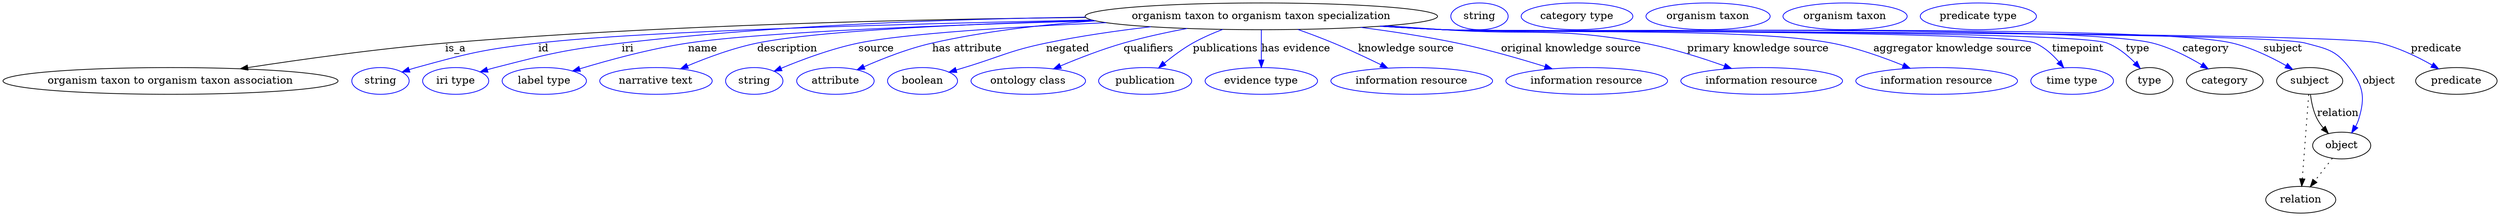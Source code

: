 digraph {
	graph [bb="0,0,3346.5,283"];
	node [label="\N"];
	"organism taxon to organism taxon specialization"	[height=0.5,
		label="organism taxon to organism taxon specialization",
		pos="1686.9,265",
		width=6.5716];
	"organism taxon to organism taxon association"	[height=0.5,
		pos="224.88,178",
		width=6.2467];
	"organism taxon to organism taxon specialization" -> "organism taxon to organism taxon association"	[label=is_a,
		lp="606.88,221.5",
		pos="e,318.36,194.41 1450.9,263.46 1229.1,261.3 887.94,253.7 592.88,229 503.29,221.5 402.11,207.34 328.56,195.99"];
	id	[color=blue,
		height=0.5,
		label=string,
		pos="505.88,178",
		width=1.0652];
	"organism taxon to organism taxon specialization" -> id	[color=blue,
		label=id,
		lp="724.88,221.5",
		pos="e,534.86,190.01 1459.2,260.05 1218.8,255.11 855.86,245.26 717.88,229 644.04,220.3 625.55,215.79 553.88,196 550.77,195.14 547.57,\
194.18 544.37,193.17",
		style=solid];
	iri	[color=blue,
		height=0.5,
		label="iri type",
		pos="606.88,178",
		width=1.2277];
	"organism taxon to organism taxon specialization" -> iri	[color=blue,
		label=iri,
		lp="836.88,221.5",
		pos="e,639.78,190.21 1450.3,264 1277.6,261.66 1038,253.54 828.88,229 752.87,220.08 734,215.05 659.88,196 656.5,195.13 653.02,194.17 649.54,\
193.16",
		style=solid];
	name	[color=blue,
		height=0.5,
		label="label type",
		pos="725.88,178",
		width=1.5707];
	"organism taxon to organism taxon specialization" -> name	[color=blue,
		label=name,
		lp="937.88,221.5",
		pos="e,764,191.46 1463.6,259.01 1274.7,253.84 1019.1,244.32 917.88,229 868.01,221.46 812.38,206.19 773.89,194.5",
		style=solid];
	description	[color=blue,
		height=0.5,
		label="narrative text",
		pos="875.88,178",
		width=2.0943];
	"organism taxon to organism taxon specialization" -> description	[color=blue,
		label=description,
		lp="1051.4,221.5",
		pos="e,908.62,194.32 1460.8,259.61 1298.3,255.06 1094,246.12 1010.9,229 978.72,222.37 944.02,209.38 917.85,198.3",
		style=solid];
	source	[color=blue,
		height=0.5,
		label=string,
		pos="1007.9,178",
		width=1.0652];
	"organism taxon to organism taxon specialization" -> source	[color=blue,
		label=source,
		lp="1169.9,221.5",
		pos="e,1034.5,191.19 1477.8,256.54 1353.2,250.91 1207.7,241.92 1145.9,229 1110.2,221.55 1071.4,206.83 1044,195.28",
		style=solid];
	"has attribute"	[color=blue,
		height=0.5,
		label=attribute,
		pos="1115.9,178",
		width=1.4443];
	"organism taxon to organism taxon specialization" -> "has attribute"	[color=blue,
		label="has attribute",
		lp="1291.9,221.5",
		pos="e,1144.8,193.03 1463.8,258.97 1393.1,254.02 1315.1,245.04 1244.9,229 1213.3,221.8 1179.2,208.32 1154,197.17",
		style=solid];
	negated	[color=blue,
		height=0.5,
		label=boolean,
		pos="1232.9,178",
		width=1.2999];
	"organism taxon to organism taxon specialization" -> negated	[color=blue,
		label=negated,
		lp="1426.9,221.5",
		pos="e,1268.1,189.93 1538.3,250.93 1493,245.63 1443.1,238.46 1397.9,229 1347.9,218.56 1336.7,210.87 1287.9,196 1284.6,194.99 1281.2,193.95 \
1277.7,192.9",
		style=solid];
	qualifiers	[color=blue,
		height=0.5,
		label="ontology class",
		pos="1373.9,178",
		width=2.1304];
	"organism taxon to organism taxon specialization" -> qualifiers	[color=blue,
		label=qualifiers,
		lp="1535.4,221.5",
		pos="e,1407.8,194.24 1587.2,248.64 1559.3,243.41 1529.2,236.85 1501.9,229 1473,220.71 1441.6,208.5 1417.1,198.21",
		style=solid];
	publications	[color=blue,
		height=0.5,
		label=publication,
		pos="1530.9,178",
		width=1.7332];
	"organism taxon to organism taxon specialization" -> publications	[color=blue,
		label=publications,
		lp="1638.9,221.5",
		pos="e,1548.9,195.45 1635,247.38 1621.6,242.24 1607.4,236.05 1594.9,229 1581.4,221.42 1567.8,211.19 1556.6,201.95",
		style=solid];
	"has evidence"	[color=blue,
		height=0.5,
		label="evidence type",
		pos="1686.9,178",
		width=2.0943];
	"organism taxon to organism taxon specialization" -> "has evidence"	[color=blue,
		label="has evidence",
		lp="1733.4,221.5",
		pos="e,1686.9,196.18 1686.9,246.8 1686.9,235.16 1686.9,219.55 1686.9,206.24",
		style=solid];
	"knowledge source"	[color=blue,
		height=0.5,
		label="information resource",
		pos="1888.9,178",
		width=3.015];
	"organism taxon to organism taxon specialization" -> "knowledge source"	[color=blue,
		label="knowledge source",
		lp="1881.4,221.5",
		pos="e,1856.6,195.37 1736.1,247.3 1751.5,241.78 1768.5,235.41 1783.9,229 1805.2,220.11 1828.4,209.19 1847.6,199.83",
		style=solid];
	"original knowledge source"	[color=blue,
		height=0.5,
		label="information resource",
		pos="2123.9,178",
		width=3.015];
	"organism taxon to organism taxon specialization" -> "original knowledge source"	[color=blue,
		label="original knowledge source",
		lp="2102.9,221.5",
		pos="e,2077.5,194.37 1820.3,250.12 1862,244.74 1908.1,237.74 1949.9,229 1989.8,220.66 2033.9,207.94 2067.7,197.41",
		style=solid];
	"primary knowledge source"	[color=blue,
		height=0.5,
		label="information resource",
		pos="2358.9,178",
		width=3.015];
	"organism taxon to organism taxon specialization" -> "primary knowledge source"	[color=blue,
		label="primary knowledge source",
		lp="2353.9,221.5",
		pos="e,2318.3,194.8 1855.3,252.32 1881.3,250.53 1907.8,248.71 1932.9,247 2052,238.88 2083.6,251.17 2200.9,229 2237.7,222.03 2278,209.19 \
2308.7,198.27",
		style=solid];
	"aggregator knowledge source"	[color=blue,
		height=0.5,
		label="information resource",
		pos="2593.9,178",
		width=3.015];
	"organism taxon to organism taxon specialization" -> "aggregator knowledge source"	[color=blue,
		label="aggregator knowledge source",
		lp="2615.4,221.5",
		pos="e,2558.2,195.09 1849.9,251.94 1877.6,250.12 1906.1,248.39 1932.9,247 2048.3,241.01 2339.3,250.57 2452.9,229 2486,222.71 2521.7,209.96 \
2549,198.91",
		style=solid];
	timepoint	[color=blue,
		height=0.5,
		label="time type",
		pos="2775.9,178",
		width=1.5346];
	"organism taxon to organism taxon specialization" -> timepoint	[color=blue,
		label=timepoint,
		lp="2783.9,221.5",
		pos="e,2764.5,195.84 1847.9,251.8 1876.2,249.96 1905.4,248.26 1932.9,247 1976.9,244.98 2685.4,246.32 2725.9,229 2738.4,223.65 2749.5,\
213.54 2758,203.81",
		style=solid];
	type	[height=0.5,
		pos="2879.9,178",
		width=0.86659];
	"organism taxon to organism taxon specialization" -> type	[color=blue,
		label=type,
		lp="2863.9,221.5",
		pos="e,2867.3,194.91 1847.6,251.76 1876,249.92 1905.3,248.23 1932.9,247 1982.3,244.79 2776.8,246.89 2822.9,229 2837.2,223.46 2850.2,212.63 \
2860.2,202.46",
		style=solid];
	category	[height=0.5,
		pos="2980.9,178",
		width=1.4263];
	"organism taxon to organism taxon specialization" -> category	[color=blue,
		label=category,
		lp="2955.4,221.5",
		pos="e,2958.6,194.28 1847.3,251.75 1875.8,249.91 1905.2,248.22 1932.9,247 2038.5,242.36 2781.4,254.88 2883.9,229 2907.4,223.06 2931.7,\
210.55 2950,199.53",
		style=solid];
	subject	[height=0.5,
		pos="3094.9,178",
		width=1.2277];
	"organism taxon to organism taxon specialization" -> subject	[color=blue,
		label=subject,
		lp="3058.9,221.5",
		pos="e,3072,193.58 1846.9,251.73 1875.5,249.88 1905.1,248.2 1932.9,247 2050.3,241.95 2876.5,256.1 2990.9,229 3016.6,222.91 3043.4,209.84 \
3063.3,198.59",
		style=solid];
	object	[height=0.5,
		pos="3137.9,91",
		width=1.0832];
	"organism taxon to organism taxon specialization" -> object	[color=blue,
		label=object,
		lp="3187.9,178",
		pos="e,3151.3,108.09 1846.6,251.72 1875.3,249.86 1905,248.18 1932.9,247 1997.1,244.28 3026.9,245.68 3088.9,229 3117.9,221.2 3129.7,219.95 \
3147.9,196 3166.7,171.13 3169.8,156.9 3160.9,127 3159.8,123.55 3158.4,120.13 3156.6,116.85",
		style=solid];
	predicate	[height=0.5,
		pos="3291.9,178",
		width=1.5165];
	"organism taxon to organism taxon specialization" -> predicate	[color=blue,
		label=predicate,
		lp="3264.9,221.5",
		pos="e,3268,194.32 1846.6,251.69 1875.3,249.84 1905,248.16 1932.9,247 2002.6,244.09 3121,245.12 3188.9,229 3213.8,223.09 3239.6,210.5 \
3259.2,199.43",
		style=solid];
	association_type	[color=blue,
		height=0.5,
		label=string,
		pos="1979.9,265",
		width=1.0652];
	association_category	[color=blue,
		height=0.5,
		label="category type",
		pos="2110.9,265",
		width=2.0762];
	subject -> object	[label=relation,
		lp="3132.9,134.5",
		pos="e,3120,107.23 3096,159.55 3097.2,149.57 3099.7,137.07 3104.9,127 3107.1,122.68 3110,118.52 3113.2,114.66"];
	relation	[height=0.5,
		pos="3082.9,18",
		width=1.2999];
	subject -> relation	[pos="e,3084.2,36.188 3093.6,159.79 3091.5,132.48 3087.4,78.994 3085,46.38",
		style=dotted];
	"organism taxon to organism taxon specialization_subject"	[color=blue,
		height=0.5,
		label="organism taxon",
		pos="2286.9,265",
		width=2.3109];
	object -> relation	[pos="e,3095.7,35.54 3125.4,73.889 3118.5,64.939 3109.7,53.617 3101.9,43.584",
		style=dotted];
	"organism taxon to organism taxon specialization_object"	[color=blue,
		height=0.5,
		label="organism taxon",
		pos="2470.9,265",
		width=2.3109];
	"organism taxon to organism taxon specialization_predicate"	[color=blue,
		height=0.5,
		label="predicate type",
		pos="2649.9,265",
		width=2.1665];
}

